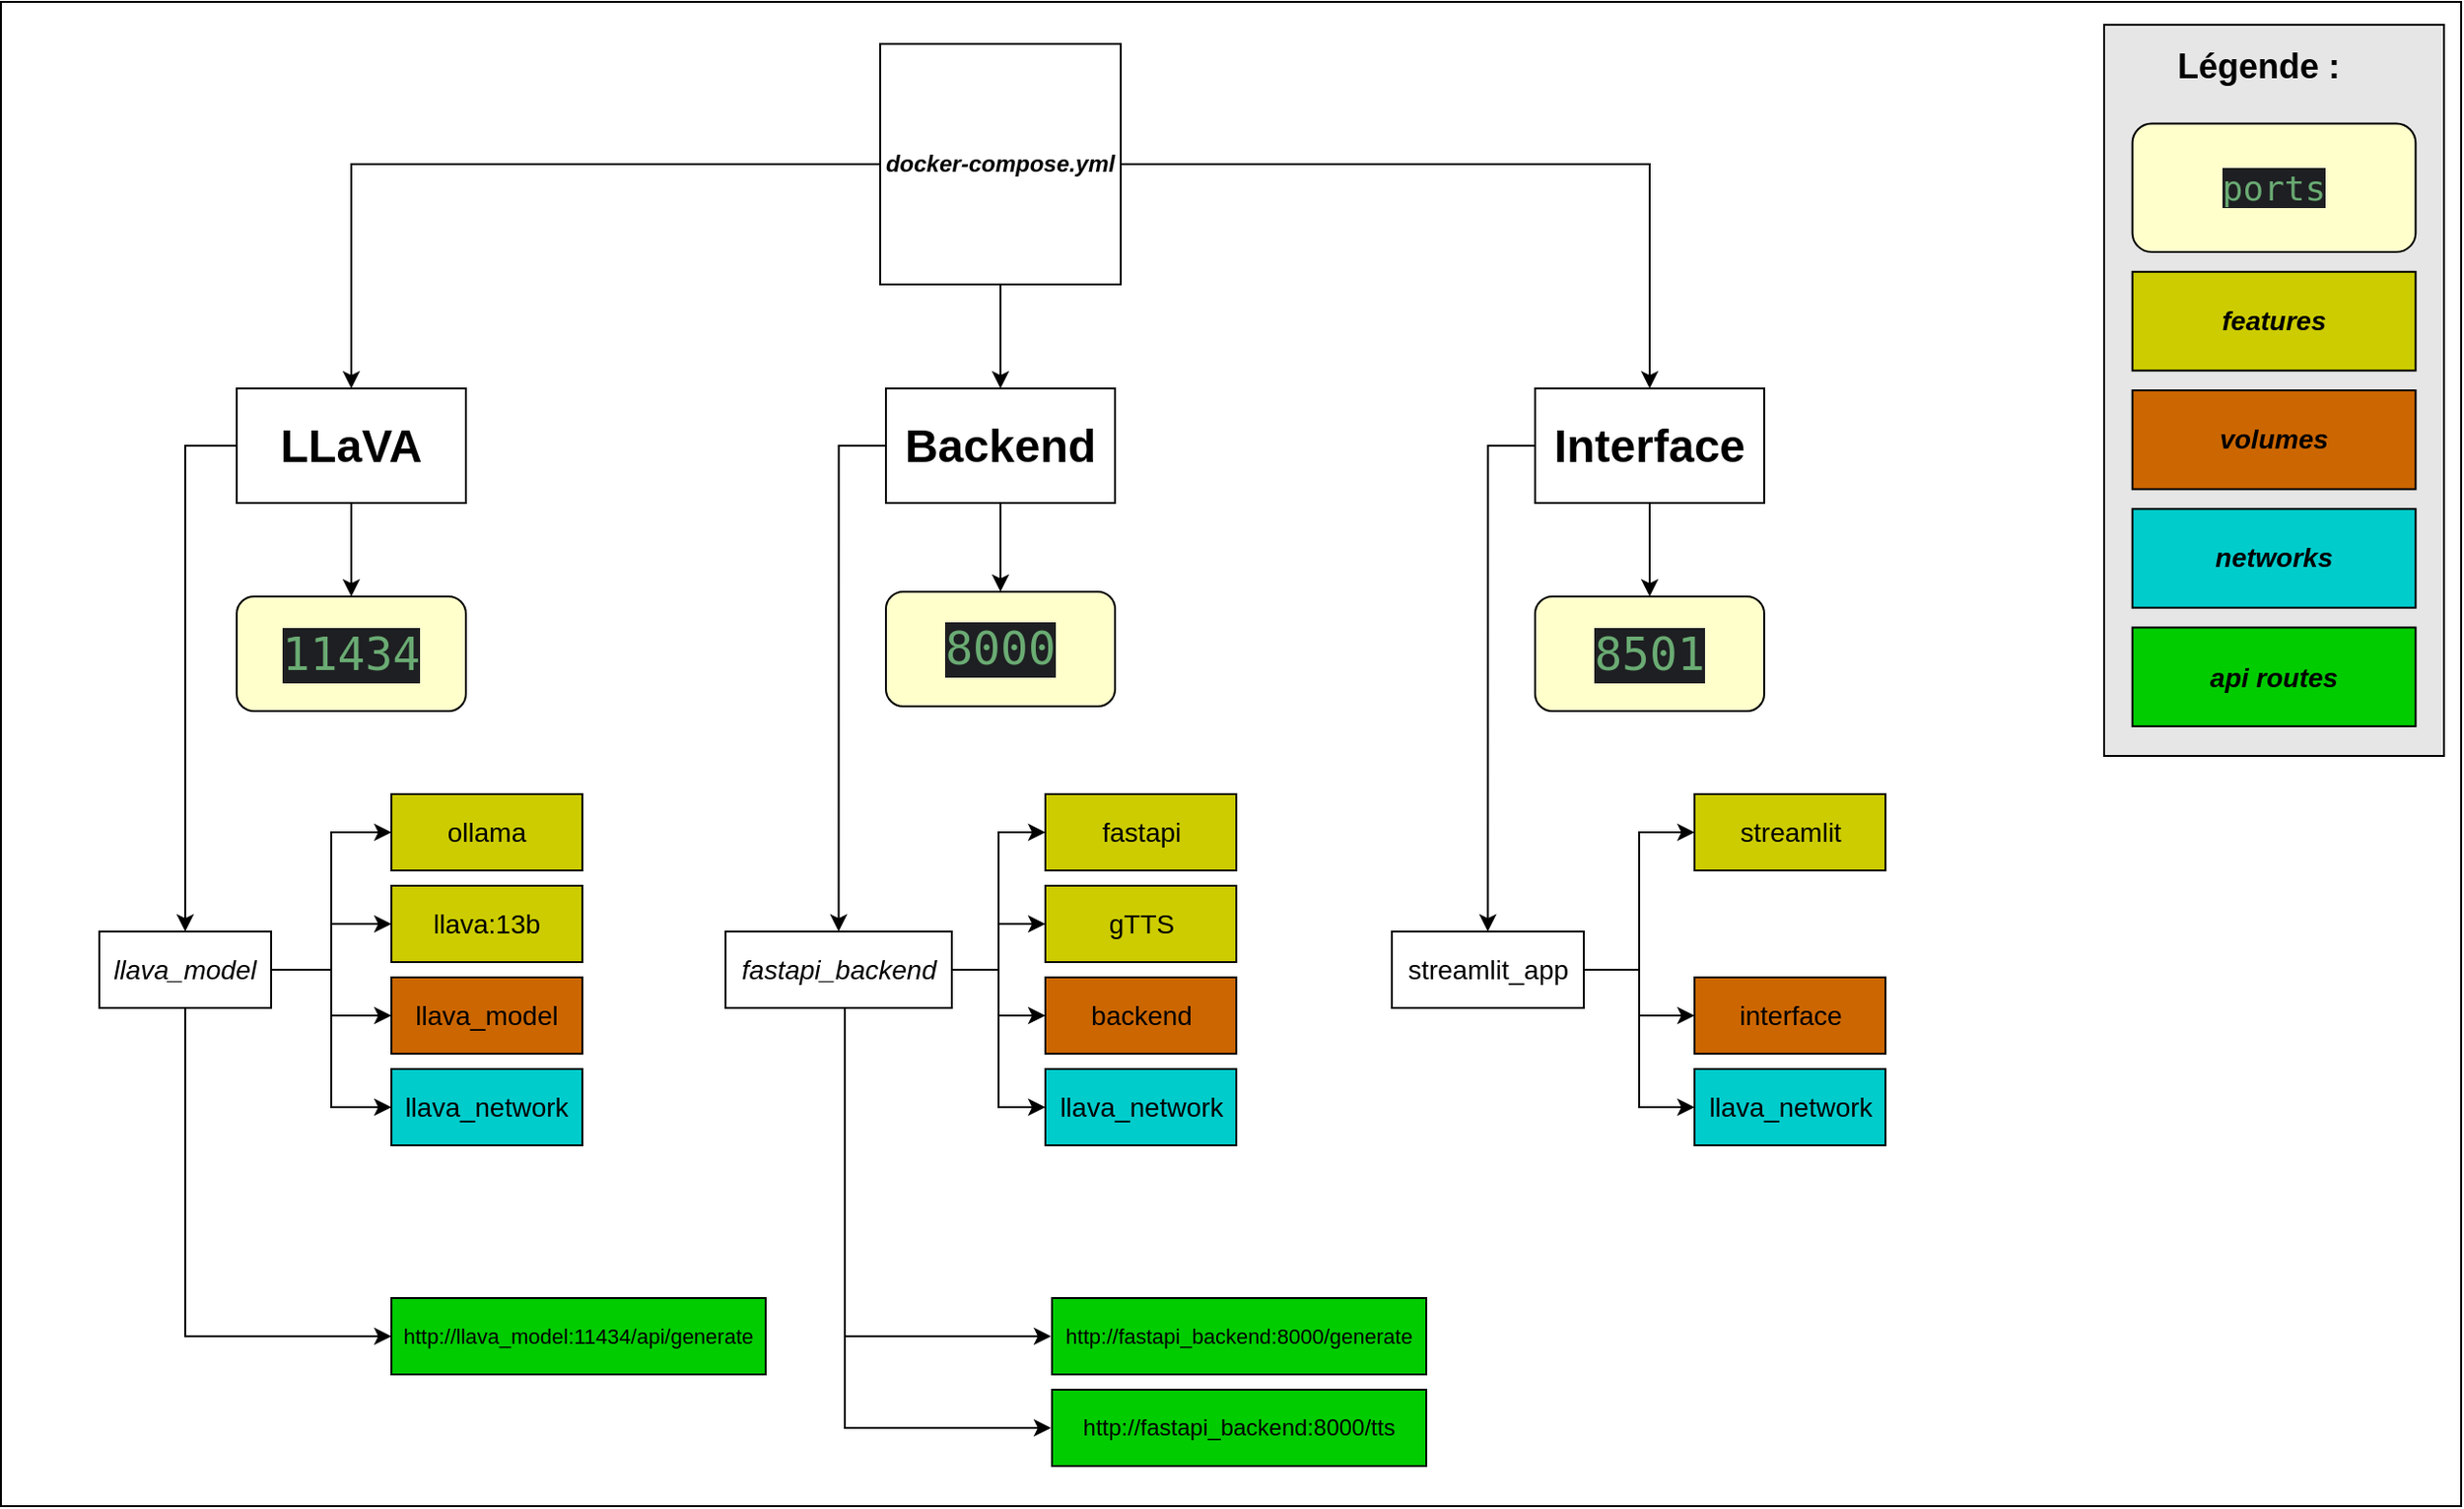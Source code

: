 <mxfile version="25.0.3">
  <diagram name="Page-1" id="1ZEIVNA6-t55D6LNcMnF">
    <mxGraphModel dx="1194" dy="1224" grid="0" gridSize="10" guides="1" tooltips="1" connect="1" arrows="1" fold="1" page="0" pageScale="1" pageWidth="827" pageHeight="1169" math="0" shadow="0">
      <root>
        <mxCell id="0" />
        <mxCell id="1" parent="0" />
        <mxCell id="PXHfvhvfslaa210yV5xj-107" value="" style="rounded=0;whiteSpace=wrap;html=1;" vertex="1" parent="1">
          <mxGeometry x="-271.5" y="-154" width="1288.5" height="788" as="geometry" />
        </mxCell>
        <mxCell id="PXHfvhvfslaa210yV5xj-11" style="edgeStyle=orthogonalEdgeStyle;rounded=0;orthogonalLoop=1;jettySize=auto;html=1;" edge="1" parent="1" source="PXHfvhvfslaa210yV5xj-1" target="PXHfvhvfslaa210yV5xj-8">
          <mxGeometry relative="1" as="geometry" />
        </mxCell>
        <mxCell id="PXHfvhvfslaa210yV5xj-25" style="edgeStyle=orthogonalEdgeStyle;rounded=0;orthogonalLoop=1;jettySize=auto;html=1;entryX=0.5;entryY=0;entryDx=0;entryDy=0;" edge="1" parent="1" source="PXHfvhvfslaa210yV5xj-1" target="PXHfvhvfslaa210yV5xj-24">
          <mxGeometry relative="1" as="geometry">
            <Array as="points">
              <mxPoint x="-175" y="79" />
            </Array>
          </mxGeometry>
        </mxCell>
        <mxCell id="PXHfvhvfslaa210yV5xj-1" value="&lt;b&gt;&lt;font face=&quot;Helvetica&quot; style=&quot;font-size: 24px;&quot;&gt;LLaVA&lt;/font&gt;&lt;/b&gt;" style="rounded=0;whiteSpace=wrap;html=1;" vertex="1" parent="1">
          <mxGeometry x="-148" y="48.5" width="120" height="60" as="geometry" />
        </mxCell>
        <mxCell id="PXHfvhvfslaa210yV5xj-13" style="edgeStyle=orthogonalEdgeStyle;rounded=0;orthogonalLoop=1;jettySize=auto;html=1;entryX=0.5;entryY=0;entryDx=0;entryDy=0;" edge="1" parent="1" source="PXHfvhvfslaa210yV5xj-2" target="PXHfvhvfslaa210yV5xj-12">
          <mxGeometry relative="1" as="geometry" />
        </mxCell>
        <mxCell id="PXHfvhvfslaa210yV5xj-58" style="edgeStyle=orthogonalEdgeStyle;rounded=0;orthogonalLoop=1;jettySize=auto;html=1;entryX=0.5;entryY=0;entryDx=0;entryDy=0;" edge="1" parent="1" source="PXHfvhvfslaa210yV5xj-2" target="PXHfvhvfslaa210yV5xj-52">
          <mxGeometry relative="1" as="geometry">
            <Array as="points">
              <mxPoint x="508" y="79" />
            </Array>
          </mxGeometry>
        </mxCell>
        <mxCell id="PXHfvhvfslaa210yV5xj-2" value="&lt;font style=&quot;font-size: 24px;&quot;&gt;&lt;b&gt;Interface&lt;/b&gt;&lt;/font&gt;" style="rounded=0;whiteSpace=wrap;html=1;" vertex="1" parent="1">
          <mxGeometry x="532" y="48.5" width="120" height="60" as="geometry" />
        </mxCell>
        <mxCell id="PXHfvhvfslaa210yV5xj-10" style="edgeStyle=orthogonalEdgeStyle;rounded=0;orthogonalLoop=1;jettySize=auto;html=1;" edge="1" parent="1" source="PXHfvhvfslaa210yV5xj-3" target="PXHfvhvfslaa210yV5xj-9">
          <mxGeometry relative="1" as="geometry" />
        </mxCell>
        <mxCell id="PXHfvhvfslaa210yV5xj-47" style="edgeStyle=orthogonalEdgeStyle;rounded=0;orthogonalLoop=1;jettySize=auto;html=1;entryX=0.5;entryY=0;entryDx=0;entryDy=0;" edge="1" parent="1" source="PXHfvhvfslaa210yV5xj-3" target="PXHfvhvfslaa210yV5xj-42">
          <mxGeometry relative="1" as="geometry">
            <Array as="points">
              <mxPoint x="168" y="79" />
            </Array>
          </mxGeometry>
        </mxCell>
        <mxCell id="PXHfvhvfslaa210yV5xj-3" value="&lt;font style=&quot;font-size: 24px;&quot;&gt;&lt;b&gt;Backend&lt;/b&gt;&lt;/font&gt;" style="rounded=0;whiteSpace=wrap;html=1;" vertex="1" parent="1">
          <mxGeometry x="192" y="48.5" width="120" height="60" as="geometry" />
        </mxCell>
        <mxCell id="PXHfvhvfslaa210yV5xj-5" style="edgeStyle=orthogonalEdgeStyle;rounded=0;orthogonalLoop=1;jettySize=auto;html=1;entryX=0.5;entryY=0;entryDx=0;entryDy=0;" edge="1" parent="1" source="PXHfvhvfslaa210yV5xj-4" target="PXHfvhvfslaa210yV5xj-1">
          <mxGeometry relative="1" as="geometry" />
        </mxCell>
        <mxCell id="PXHfvhvfslaa210yV5xj-6" style="edgeStyle=orthogonalEdgeStyle;rounded=0;orthogonalLoop=1;jettySize=auto;html=1;entryX=0.5;entryY=0;entryDx=0;entryDy=0;" edge="1" parent="1" source="PXHfvhvfslaa210yV5xj-4" target="PXHfvhvfslaa210yV5xj-3">
          <mxGeometry relative="1" as="geometry" />
        </mxCell>
        <mxCell id="PXHfvhvfslaa210yV5xj-7" style="edgeStyle=orthogonalEdgeStyle;rounded=0;orthogonalLoop=1;jettySize=auto;html=1;" edge="1" parent="1" source="PXHfvhvfslaa210yV5xj-4" target="PXHfvhvfslaa210yV5xj-2">
          <mxGeometry relative="1" as="geometry" />
        </mxCell>
        <mxCell id="PXHfvhvfslaa210yV5xj-4" value="&lt;i&gt;&lt;b&gt;docker-compose.yml&lt;/b&gt;&lt;/i&gt;" style="whiteSpace=wrap;html=1;aspect=fixed;fillColor=#FFFFFF;" vertex="1" parent="1">
          <mxGeometry x="189" y="-132" width="126" height="126" as="geometry" />
        </mxCell>
        <mxCell id="PXHfvhvfslaa210yV5xj-8" value="&lt;div style=&quot;background-color:#1e1f22;color:#bcbec4&quot;&gt;&lt;pre style=&quot;font-family: &amp;quot;JetBrains Mono&amp;quot;, monospace;&quot;&gt;&lt;span style=&quot;color: rgb(106, 171, 115);&quot;&gt;&lt;font style=&quot;font-size: 24px;&quot;&gt;11434&lt;/font&gt;&lt;/span&gt;&lt;/pre&gt;&lt;/div&gt;" style="rounded=1;whiteSpace=wrap;html=1;fillColor=#FFFFCC;" vertex="1" parent="1">
          <mxGeometry x="-148" y="157.5" width="120" height="60" as="geometry" />
        </mxCell>
        <mxCell id="PXHfvhvfslaa210yV5xj-9" value="&lt;div style=&quot;background-color:#1e1f22;color:#bcbec4&quot;&gt;&lt;pre style=&quot;font-family: &amp;quot;JetBrains Mono&amp;quot;, monospace;&quot;&gt;&lt;span style=&quot;color: rgb(106, 171, 115);&quot;&gt;&lt;font style=&quot;font-size: 24px;&quot;&gt;8000&lt;/font&gt;&lt;/span&gt;&lt;/pre&gt;&lt;/div&gt;" style="rounded=1;whiteSpace=wrap;html=1;fillColor=#FFFFCC;" vertex="1" parent="1">
          <mxGeometry x="192" y="155" width="120" height="60" as="geometry" />
        </mxCell>
        <mxCell id="PXHfvhvfslaa210yV5xj-12" value="&lt;div style=&quot;background-color:#1e1f22;color:#bcbec4&quot;&gt;&lt;pre style=&quot;font-family: &amp;quot;JetBrains Mono&amp;quot;, monospace;&quot;&gt;&lt;span style=&quot;color: rgb(106, 171, 115);&quot;&gt;&lt;font style=&quot;font-size: 24px;&quot;&gt;8501&lt;/font&gt;&lt;/span&gt;&lt;/pre&gt;&lt;/div&gt;" style="rounded=1;whiteSpace=wrap;html=1;fillColor=#FFFFCC;" vertex="1" parent="1">
          <mxGeometry x="532" y="157.5" width="120" height="60" as="geometry" />
        </mxCell>
        <mxCell id="PXHfvhvfslaa210yV5xj-31" style="edgeStyle=orthogonalEdgeStyle;rounded=0;orthogonalLoop=1;jettySize=auto;html=1;entryX=0;entryY=0.5;entryDx=0;entryDy=0;" edge="1" parent="1" source="PXHfvhvfslaa210yV5xj-24" target="PXHfvhvfslaa210yV5xj-28">
          <mxGeometry relative="1" as="geometry" />
        </mxCell>
        <mxCell id="PXHfvhvfslaa210yV5xj-35" style="edgeStyle=orthogonalEdgeStyle;rounded=0;orthogonalLoop=1;jettySize=auto;html=1;entryX=0;entryY=0.5;entryDx=0;entryDy=0;" edge="1" parent="1" source="PXHfvhvfslaa210yV5xj-24" target="PXHfvhvfslaa210yV5xj-29">
          <mxGeometry relative="1" as="geometry" />
        </mxCell>
        <mxCell id="PXHfvhvfslaa210yV5xj-36" style="edgeStyle=orthogonalEdgeStyle;rounded=0;orthogonalLoop=1;jettySize=auto;html=1;entryX=0;entryY=0.5;entryDx=0;entryDy=0;" edge="1" parent="1" source="PXHfvhvfslaa210yV5xj-24" target="PXHfvhvfslaa210yV5xj-27">
          <mxGeometry relative="1" as="geometry" />
        </mxCell>
        <mxCell id="PXHfvhvfslaa210yV5xj-37" style="edgeStyle=orthogonalEdgeStyle;rounded=0;orthogonalLoop=1;jettySize=auto;html=1;entryX=0;entryY=0.5;entryDx=0;entryDy=0;" edge="1" parent="1" source="PXHfvhvfslaa210yV5xj-24" target="PXHfvhvfslaa210yV5xj-30">
          <mxGeometry relative="1" as="geometry" />
        </mxCell>
        <mxCell id="PXHfvhvfslaa210yV5xj-77" style="edgeStyle=orthogonalEdgeStyle;rounded=0;orthogonalLoop=1;jettySize=auto;html=1;entryX=0;entryY=0.5;entryDx=0;entryDy=0;" edge="1" parent="1" source="PXHfvhvfslaa210yV5xj-24" target="PXHfvhvfslaa210yV5xj-74">
          <mxGeometry relative="1" as="geometry">
            <mxPoint x="-175" y="549" as="targetPoint" />
            <Array as="points">
              <mxPoint x="-175" y="545" />
            </Array>
          </mxGeometry>
        </mxCell>
        <mxCell id="PXHfvhvfslaa210yV5xj-24" value="&lt;div&gt;&lt;font face=&quot;Helvetica&quot; style=&quot;font-size: 14px;&quot;&gt;&lt;i&gt;llava_model&lt;/i&gt;&lt;/font&gt;&lt;/div&gt;" style="rounded=0;whiteSpace=wrap;html=1;" vertex="1" parent="1">
          <mxGeometry x="-220" y="333" width="90" height="40" as="geometry" />
        </mxCell>
        <mxCell id="PXHfvhvfslaa210yV5xj-27" value="&lt;font face=&quot;Helvetica&quot; style=&quot;font-size: 14px;&quot;&gt;ollama&lt;/font&gt;" style="rounded=0;whiteSpace=wrap;html=1;fillColor=#CCCC00;" vertex="1" parent="1">
          <mxGeometry x="-67" y="261" width="100" height="40" as="geometry" />
        </mxCell>
        <mxCell id="PXHfvhvfslaa210yV5xj-28" value="&lt;font face=&quot;Helvetica&quot; style=&quot;font-size: 14px;&quot;&gt;llava:13b&lt;/font&gt;" style="rounded=0;whiteSpace=wrap;html=1;fillColor=#CCCC00;" vertex="1" parent="1">
          <mxGeometry x="-67" y="309" width="100" height="40" as="geometry" />
        </mxCell>
        <mxCell id="PXHfvhvfslaa210yV5xj-29" value="&lt;font face=&quot;Helvetica&quot; style=&quot;font-size: 14px;&quot;&gt;llava_model&lt;/font&gt;" style="rounded=0;whiteSpace=wrap;html=1;fillColor=#CC6600;" vertex="1" parent="1">
          <mxGeometry x="-67" y="357" width="100" height="40" as="geometry" />
        </mxCell>
        <mxCell id="PXHfvhvfslaa210yV5xj-30" value="&lt;font face=&quot;Helvetica&quot; style=&quot;font-size: 14px;&quot;&gt;llava_network&lt;/font&gt;" style="rounded=0;whiteSpace=wrap;html=1;fillColor=#00CCCC;" vertex="1" parent="1">
          <mxGeometry x="-67" y="405" width="100" height="40" as="geometry" />
        </mxCell>
        <mxCell id="PXHfvhvfslaa210yV5xj-38" style="edgeStyle=orthogonalEdgeStyle;rounded=0;orthogonalLoop=1;jettySize=auto;html=1;entryX=0;entryY=0.5;entryDx=0;entryDy=0;" edge="1" source="PXHfvhvfslaa210yV5xj-42" target="PXHfvhvfslaa210yV5xj-44" parent="1">
          <mxGeometry relative="1" as="geometry" />
        </mxCell>
        <mxCell id="PXHfvhvfslaa210yV5xj-39" style="edgeStyle=orthogonalEdgeStyle;rounded=0;orthogonalLoop=1;jettySize=auto;html=1;entryX=0;entryY=0.5;entryDx=0;entryDy=0;" edge="1" source="PXHfvhvfslaa210yV5xj-42" target="PXHfvhvfslaa210yV5xj-45" parent="1">
          <mxGeometry relative="1" as="geometry" />
        </mxCell>
        <mxCell id="PXHfvhvfslaa210yV5xj-40" style="edgeStyle=orthogonalEdgeStyle;rounded=0;orthogonalLoop=1;jettySize=auto;html=1;entryX=0;entryY=0.5;entryDx=0;entryDy=0;" edge="1" source="PXHfvhvfslaa210yV5xj-42" target="PXHfvhvfslaa210yV5xj-43" parent="1">
          <mxGeometry relative="1" as="geometry" />
        </mxCell>
        <mxCell id="PXHfvhvfslaa210yV5xj-41" style="edgeStyle=orthogonalEdgeStyle;rounded=0;orthogonalLoop=1;jettySize=auto;html=1;entryX=0;entryY=0.5;entryDx=0;entryDy=0;" edge="1" source="PXHfvhvfslaa210yV5xj-42" target="PXHfvhvfslaa210yV5xj-46" parent="1">
          <mxGeometry relative="1" as="geometry" />
        </mxCell>
        <mxCell id="PXHfvhvfslaa210yV5xj-42" value="&lt;div&gt;&lt;font face=&quot;Helvetica&quot; style=&quot;font-size: 14px;&quot;&gt;&lt;i&gt;fastapi_backend&lt;/i&gt;&lt;/font&gt;&lt;/div&gt;" style="rounded=0;whiteSpace=wrap;html=1;" vertex="1" parent="1">
          <mxGeometry x="108" y="333" width="118.5" height="40" as="geometry" />
        </mxCell>
        <mxCell id="PXHfvhvfslaa210yV5xj-43" value="&lt;font face=&quot;Helvetica&quot; style=&quot;font-size: 14px;&quot;&gt;fastapi&lt;/font&gt;" style="rounded=0;whiteSpace=wrap;html=1;fillColor=#CCCC00;" vertex="1" parent="1">
          <mxGeometry x="275.5" y="261" width="100" height="40" as="geometry" />
        </mxCell>
        <mxCell id="PXHfvhvfslaa210yV5xj-44" value="&lt;font face=&quot;Helvetica&quot; style=&quot;font-size: 14px;&quot;&gt;gTTS&lt;/font&gt;" style="rounded=0;whiteSpace=wrap;html=1;fillColor=#CCCC00;" vertex="1" parent="1">
          <mxGeometry x="275.5" y="309" width="100" height="40" as="geometry" />
        </mxCell>
        <mxCell id="PXHfvhvfslaa210yV5xj-45" value="&lt;font face=&quot;Helvetica&quot; style=&quot;font-size: 14px;&quot;&gt;backend&lt;/font&gt;" style="rounded=0;whiteSpace=wrap;html=1;fillColor=#CC6600;" vertex="1" parent="1">
          <mxGeometry x="275.5" y="357" width="100" height="40" as="geometry" />
        </mxCell>
        <mxCell id="PXHfvhvfslaa210yV5xj-46" value="&lt;font face=&quot;Helvetica&quot; style=&quot;font-size: 14px;&quot;&gt;llava_network&lt;/font&gt;" style="rounded=0;whiteSpace=wrap;html=1;fillColor=#00CCCC;" vertex="1" parent="1">
          <mxGeometry x="275.5" y="405" width="100" height="40" as="geometry" />
        </mxCell>
        <mxCell id="PXHfvhvfslaa210yV5xj-49" style="edgeStyle=orthogonalEdgeStyle;rounded=0;orthogonalLoop=1;jettySize=auto;html=1;entryX=0;entryY=0.5;entryDx=0;entryDy=0;" edge="1" source="PXHfvhvfslaa210yV5xj-52" target="PXHfvhvfslaa210yV5xj-55" parent="1">
          <mxGeometry relative="1" as="geometry" />
        </mxCell>
        <mxCell id="PXHfvhvfslaa210yV5xj-50" style="edgeStyle=orthogonalEdgeStyle;rounded=0;orthogonalLoop=1;jettySize=auto;html=1;entryX=0;entryY=0.5;entryDx=0;entryDy=0;" edge="1" source="PXHfvhvfslaa210yV5xj-52" target="PXHfvhvfslaa210yV5xj-53" parent="1">
          <mxGeometry relative="1" as="geometry" />
        </mxCell>
        <mxCell id="PXHfvhvfslaa210yV5xj-51" style="edgeStyle=orthogonalEdgeStyle;rounded=0;orthogonalLoop=1;jettySize=auto;html=1;entryX=0;entryY=0.5;entryDx=0;entryDy=0;" edge="1" source="PXHfvhvfslaa210yV5xj-52" target="PXHfvhvfslaa210yV5xj-56" parent="1">
          <mxGeometry relative="1" as="geometry" />
        </mxCell>
        <mxCell id="PXHfvhvfslaa210yV5xj-52" value="&lt;font face=&quot;Helvetica&quot; style=&quot;font-size: 14px;&quot;&gt;streamlit_app&lt;/font&gt;" style="rounded=0;whiteSpace=wrap;html=1;" vertex="1" parent="1">
          <mxGeometry x="457" y="333" width="100.5" height="40" as="geometry" />
        </mxCell>
        <mxCell id="PXHfvhvfslaa210yV5xj-53" value="&lt;font face=&quot;Helvetica&quot; style=&quot;font-size: 14px;&quot;&gt;streamlit&lt;/font&gt;" style="rounded=0;whiteSpace=wrap;html=1;fillColor=#CCCC00;" vertex="1" parent="1">
          <mxGeometry x="615.5" y="261" width="100" height="40" as="geometry" />
        </mxCell>
        <mxCell id="PXHfvhvfslaa210yV5xj-55" value="&lt;font face=&quot;Helvetica&quot; style=&quot;font-size: 14px;&quot;&gt;interface&lt;/font&gt;" style="rounded=0;whiteSpace=wrap;html=1;fillColor=#CC6600;" vertex="1" parent="1">
          <mxGeometry x="615.5" y="357" width="100" height="40" as="geometry" />
        </mxCell>
        <mxCell id="PXHfvhvfslaa210yV5xj-56" value="&lt;font face=&quot;Helvetica&quot; style=&quot;font-size: 14px;&quot;&gt;llava_network&lt;/font&gt;" style="rounded=0;whiteSpace=wrap;html=1;fillColor=#00CCCC;" vertex="1" parent="1">
          <mxGeometry x="615.5" y="405" width="100" height="40" as="geometry" />
        </mxCell>
        <mxCell id="PXHfvhvfslaa210yV5xj-74" value="&lt;font style=&quot;font-size: 11px;&quot;&gt;http://llava_model:11434/api/generate&lt;/font&gt;" style="rounded=0;whiteSpace=wrap;html=1;fillColor=#00CC00;" vertex="1" parent="1">
          <mxGeometry x="-67" y="525" width="196" height="40" as="geometry" />
        </mxCell>
        <mxCell id="PXHfvhvfslaa210yV5xj-95" style="edgeStyle=orthogonalEdgeStyle;rounded=0;orthogonalLoop=1;jettySize=auto;html=1;entryX=0;entryY=0.5;entryDx=0;entryDy=0;" edge="1" parent="1">
          <mxGeometry relative="1" as="geometry">
            <mxPoint x="170.5" y="373" as="sourcePoint" />
            <mxPoint x="278.5" y="545" as="targetPoint" />
            <Array as="points">
              <mxPoint x="170.5" y="545" />
            </Array>
          </mxGeometry>
        </mxCell>
        <mxCell id="PXHfvhvfslaa210yV5xj-96" style="edgeStyle=orthogonalEdgeStyle;rounded=0;orthogonalLoop=1;jettySize=auto;html=1;entryX=0;entryY=0.5;entryDx=0;entryDy=0;" edge="1" parent="1">
          <mxGeometry relative="1" as="geometry">
            <mxPoint x="170.5" y="544" as="sourcePoint" />
            <mxPoint x="278.5" y="593" as="targetPoint" />
            <Array as="points">
              <mxPoint x="170.5" y="593" />
            </Array>
          </mxGeometry>
        </mxCell>
        <mxCell id="PXHfvhvfslaa210yV5xj-100" value="&lt;font style=&quot;font-size: 11px;&quot;&gt;http://fastapi_backend:8000/generate&lt;/font&gt;" style="rounded=0;whiteSpace=wrap;html=1;fillColor=#00CC00;" vertex="1" parent="1">
          <mxGeometry x="279" y="525" width="196" height="40" as="geometry" />
        </mxCell>
        <mxCell id="PXHfvhvfslaa210yV5xj-101" value="http://fastapi_backend:8000/tts" style="rounded=0;whiteSpace=wrap;html=1;fillColor=#00CC00;" vertex="1" parent="1">
          <mxGeometry x="279" y="573" width="196" height="40" as="geometry" />
        </mxCell>
        <mxCell id="PXHfvhvfslaa210yV5xj-108" value="" style="group" vertex="1" connectable="0" parent="1">
          <mxGeometry x="830" y="-142" width="178" height="383" as="geometry" />
        </mxCell>
        <mxCell id="PXHfvhvfslaa210yV5xj-106" value="" style="rounded=0;whiteSpace=wrap;html=1;fillColor=#E6E6E6;" vertex="1" parent="PXHfvhvfslaa210yV5xj-108">
          <mxGeometry width="178" height="383" as="geometry" />
        </mxCell>
        <mxCell id="PXHfvhvfslaa210yV5xj-59" value="&lt;font face=&quot;Helvetica&quot; style=&quot;font-size: 14px;&quot;&gt;&lt;b&gt;&lt;i&gt;features&lt;/i&gt;&lt;/b&gt;&lt;/font&gt;" style="rounded=0;whiteSpace=wrap;html=1;fillColor=#CCCC00;" vertex="1" parent="PXHfvhvfslaa210yV5xj-108">
          <mxGeometry x="14.833" y="129.392" width="148.333" height="51.757" as="geometry" />
        </mxCell>
        <mxCell id="PXHfvhvfslaa210yV5xj-60" value="&lt;font face=&quot;Helvetica&quot; style=&quot;font-size: 14px;&quot;&gt;&lt;b&gt;&lt;i&gt;volumes&lt;/i&gt;&lt;/b&gt;&lt;/font&gt;" style="rounded=0;whiteSpace=wrap;html=1;fillColor=#CC6600;" vertex="1" parent="PXHfvhvfslaa210yV5xj-108">
          <mxGeometry x="14.833" y="191.5" width="148.333" height="51.757" as="geometry" />
        </mxCell>
        <mxCell id="PXHfvhvfslaa210yV5xj-61" value="&lt;font face=&quot;Helvetica&quot; style=&quot;font-size: 14px;&quot;&gt;&lt;i&gt;&lt;b&gt;networks&lt;/b&gt;&lt;/i&gt;&lt;/font&gt;" style="rounded=0;whiteSpace=wrap;html=1;fillColor=#00CCCC;" vertex="1" parent="PXHfvhvfslaa210yV5xj-108">
          <mxGeometry x="14.833" y="253.608" width="148.333" height="51.757" as="geometry" />
        </mxCell>
        <mxCell id="PXHfvhvfslaa210yV5xj-65" value="&lt;div style=&quot;background-color:#1e1f22;color:#bcbec4&quot;&gt;&lt;pre style=&quot;font-family: &amp;quot;JetBrains Mono&amp;quot;, monospace;&quot;&gt;&lt;span style=&quot;color: rgb(106, 171, 115);&quot;&gt;&lt;font style=&quot;font-size: 18px;&quot;&gt;ports&lt;/font&gt;&lt;/span&gt;&lt;/pre&gt;&lt;/div&gt;" style="rounded=1;whiteSpace=wrap;html=1;fillColor=#FFFFCC;" vertex="1" parent="PXHfvhvfslaa210yV5xj-108">
          <mxGeometry x="14.833" y="51.757" width="148.333" height="67.284" as="geometry" />
        </mxCell>
        <mxCell id="PXHfvhvfslaa210yV5xj-66" value="&lt;b&gt;&lt;font style=&quot;font-size: 18px;&quot;&gt;Légende :&lt;/font&gt;&lt;/b&gt;" style="text;html=1;align=center;verticalAlign=middle;whiteSpace=wrap;rounded=0;" vertex="1" parent="PXHfvhvfslaa210yV5xj-108">
          <mxGeometry x="14.833" y="2.588" width="132.017" height="38.818" as="geometry" />
        </mxCell>
        <mxCell id="PXHfvhvfslaa210yV5xj-104" value="&lt;font face=&quot;Helvetica&quot; style=&quot;font-size: 14px;&quot;&gt;&lt;i&gt;&lt;b&gt;api routes&lt;/b&gt;&lt;/i&gt;&lt;/font&gt;" style="rounded=0;whiteSpace=wrap;html=1;fillColor=#00CC00;" vertex="1" parent="PXHfvhvfslaa210yV5xj-108">
          <mxGeometry x="14.833" y="315.716" width="148.333" height="51.757" as="geometry" />
        </mxCell>
      </root>
    </mxGraphModel>
  </diagram>
</mxfile>
